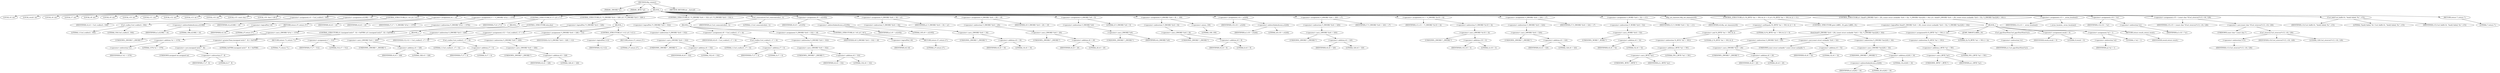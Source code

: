 digraph tftp_connect {  
"1000114" [label = "(METHOD,tftp_connect)" ]
"1000115" [label = "(PARAM,_DWORD *a1)" ]
"1000116" [label = "(PARAM,_BYTE *a2)" ]
"1000117" [label = "(BLOCK,,)" ]
"1000118" [label = "(LOCAL,v4: int)" ]
"1000119" [label = "(LOCAL,result: int)" ]
"1000120" [label = "(LOCAL,v6: int)" ]
"1000121" [label = "(LOCAL,v7: int)" ]
"1000122" [label = "(LOCAL,v8: int)" ]
"1000123" [label = "(LOCAL,v9: int)" ]
"1000124" [label = "(LOCAL,v10: int)" ]
"1000125" [label = "(LOCAL,v11: int)" ]
"1000126" [label = "(LOCAL,v12: int)" ]
"1000127" [label = "(LOCAL,v13: int *)" ]
"1000128" [label = "(LOCAL,v14: int)" ]
"1000129" [label = "(LOCAL,v15: const char *)" ]
"1000130" [label = "(LOCAL,v16: char [ 128 ])" ]
"1000131" [label = "(<operator>.assignment,v4 = Curl_ccalloc(1, 336))" ]
"1000132" [label = "(IDENTIFIER,v4,v4 = Curl_ccalloc(1, 336))" ]
"1000133" [label = "(Curl_ccalloc,Curl_ccalloc(1, 336))" ]
"1000134" [label = "(LITERAL,1,Curl_ccalloc(1, 336))" ]
"1000135" [label = "(LITERAL,336,Curl_ccalloc(1, 336))" ]
"1000136" [label = "(<operator>.assignment,a1[188] = v4)" ]
"1000137" [label = "(<operator>.indirectIndexAccess,a1[188])" ]
"1000138" [label = "(IDENTIFIER,a1,a1[188] = v4)" ]
"1000139" [label = "(LITERAL,188,a1[188] = v4)" ]
"1000140" [label = "(IDENTIFIER,v4,a1[188] = v4)" ]
"1000141" [label = "(CONTROL_STRUCTURE,if ( !v4 ),if ( !v4 ))" ]
"1000142" [label = "(<operator>.logicalNot,!v4)" ]
"1000143" [label = "(IDENTIFIER,v4,!v4)" ]
"1000144" [label = "(RETURN,return 27;,return 27;)" ]
"1000145" [label = "(LITERAL,27,return 27;)" ]
"1000146" [label = "(<operator>.assignment,v6 = v4)" ]
"1000147" [label = "(IDENTIFIER,v6,v6 = v4)" ]
"1000148" [label = "(IDENTIFIER,v4,v6 = v4)" ]
"1000149" [label = "(<operator>.assignment,v7 = *(_DWORD *)(*a1 + 1576))" ]
"1000150" [label = "(IDENTIFIER,v7,v7 = *(_DWORD *)(*a1 + 1576))" ]
"1000151" [label = "(<operator>.indirection,*(_DWORD *)(*a1 + 1576))" ]
"1000152" [label = "(<operator>.cast,(_DWORD *)(*a1 + 1576))" ]
"1000153" [label = "(UNKNOWN,_DWORD *,_DWORD *)" ]
"1000154" [label = "(<operator>.addition,*a1 + 1576)" ]
"1000155" [label = "(<operator>.indirection,*a1)" ]
"1000156" [label = "(IDENTIFIER,a1,*a1 + 1576)" ]
"1000157" [label = "(LITERAL,1576,*a1 + 1576)" ]
"1000158" [label = "(CONTROL_STRUCTURE,if ( v7 ),if ( v7 ))" ]
"1000159" [label = "(IDENTIFIER,v7,if ( v7 ))" ]
"1000160" [label = "(BLOCK,,)" ]
"1000161" [label = "(CONTROL_STRUCTURE,if ( (unsigned int)(v7 - 8) > 0xFFB0 ),if ( (unsigned int)(v7 - 8) > 0xFFB0 ))" ]
"1000162" [label = "(<operator>.greaterThan,(unsigned int)(v7 - 8) > 0xFFB0)" ]
"1000163" [label = "(<operator>.cast,(unsigned int)(v7 - 8))" ]
"1000164" [label = "(UNKNOWN,unsigned int,unsigned int)" ]
"1000165" [label = "(<operator>.subtraction,v7 - 8)" ]
"1000166" [label = "(IDENTIFIER,v7,v7 - 8)" ]
"1000167" [label = "(LITERAL,8,v7 - 8)" ]
"1000168" [label = "(LITERAL,0xFFB0,(unsigned int)(v7 - 8) > 0xFFB0)" ]
"1000169" [label = "(RETURN,return 71;,return 71;)" ]
"1000170" [label = "(LITERAL,71,return 71;)" ]
"1000171" [label = "(CONTROL_STRUCTURE,else,else)" ]
"1000172" [label = "(BLOCK,,)" ]
"1000173" [label = "(<operator>.assignment,v7 = 512)" ]
"1000174" [label = "(IDENTIFIER,v7,v7 = 512)" ]
"1000175" [label = "(LITERAL,512,v7 = 512)" ]
"1000176" [label = "(CONTROL_STRUCTURE,if ( !*(_DWORD *)(v4 + 328) ),if ( !*(_DWORD *)(v4 + 328) ))" ]
"1000177" [label = "(<operator>.logicalNot,!*(_DWORD *)(v4 + 328))" ]
"1000178" [label = "(<operator>.indirection,*(_DWORD *)(v4 + 328))" ]
"1000179" [label = "(<operator>.cast,(_DWORD *)(v4 + 328))" ]
"1000180" [label = "(UNKNOWN,_DWORD *,_DWORD *)" ]
"1000181" [label = "(<operator>.addition,v4 + 328)" ]
"1000182" [label = "(IDENTIFIER,v4,v4 + 328)" ]
"1000183" [label = "(LITERAL,328,v4 + 328)" ]
"1000184" [label = "(BLOCK,,)" ]
"1000185" [label = "(<operator>.assignment,v12 = Curl_ccalloc(1, v7 + 4))" ]
"1000186" [label = "(IDENTIFIER,v12,v12 = Curl_ccalloc(1, v7 + 4))" ]
"1000187" [label = "(Curl_ccalloc,Curl_ccalloc(1, v7 + 4))" ]
"1000188" [label = "(LITERAL,1,Curl_ccalloc(1, v7 + 4))" ]
"1000189" [label = "(<operator>.addition,v7 + 4)" ]
"1000190" [label = "(IDENTIFIER,v7,v7 + 4)" ]
"1000191" [label = "(LITERAL,4,v7 + 4)" ]
"1000192" [label = "(<operator>.assignment,*(_DWORD *)(v6 + 328) = v12)" ]
"1000193" [label = "(<operator>.indirection,*(_DWORD *)(v6 + 328))" ]
"1000194" [label = "(<operator>.cast,(_DWORD *)(v6 + 328))" ]
"1000195" [label = "(UNKNOWN,_DWORD *,_DWORD *)" ]
"1000196" [label = "(<operator>.addition,v6 + 328)" ]
"1000197" [label = "(IDENTIFIER,v6,v6 + 328)" ]
"1000198" [label = "(LITERAL,328,v6 + 328)" ]
"1000199" [label = "(IDENTIFIER,v12,*(_DWORD *)(v6 + 328) = v12)" ]
"1000200" [label = "(CONTROL_STRUCTURE,if ( !v12 ),if ( !v12 ))" ]
"1000201" [label = "(<operator>.logicalNot,!v12)" ]
"1000202" [label = "(IDENTIFIER,v12,!v12)" ]
"1000203" [label = "(RETURN,return 27;,return 27;)" ]
"1000204" [label = "(LITERAL,27,return 27;)" ]
"1000205" [label = "(CONTROL_STRUCTURE,if ( !*(_DWORD *)(v6 + 332) ),if ( !*(_DWORD *)(v6 + 332) ))" ]
"1000206" [label = "(<operator>.logicalNot,!*(_DWORD *)(v6 + 332))" ]
"1000207" [label = "(<operator>.indirection,*(_DWORD *)(v6 + 332))" ]
"1000208" [label = "(<operator>.cast,(_DWORD *)(v6 + 332))" ]
"1000209" [label = "(UNKNOWN,_DWORD *,_DWORD *)" ]
"1000210" [label = "(<operator>.addition,v6 + 332)" ]
"1000211" [label = "(IDENTIFIER,v6,v6 + 332)" ]
"1000212" [label = "(LITERAL,332,v6 + 332)" ]
"1000213" [label = "(BLOCK,,)" ]
"1000214" [label = "(<operator>.assignment,v8 = Curl_ccalloc(1, v7 + 4))" ]
"1000215" [label = "(IDENTIFIER,v8,v8 = Curl_ccalloc(1, v7 + 4))" ]
"1000216" [label = "(Curl_ccalloc,Curl_ccalloc(1, v7 + 4))" ]
"1000217" [label = "(LITERAL,1,Curl_ccalloc(1, v7 + 4))" ]
"1000218" [label = "(<operator>.addition,v7 + 4)" ]
"1000219" [label = "(IDENTIFIER,v7,v7 + 4)" ]
"1000220" [label = "(LITERAL,4,v7 + 4)" ]
"1000221" [label = "(<operator>.assignment,*(_DWORD *)(v6 + 332) = v8)" ]
"1000222" [label = "(<operator>.indirection,*(_DWORD *)(v6 + 332))" ]
"1000223" [label = "(<operator>.cast,(_DWORD *)(v6 + 332))" ]
"1000224" [label = "(UNKNOWN,_DWORD *,_DWORD *)" ]
"1000225" [label = "(<operator>.addition,v6 + 332)" ]
"1000226" [label = "(IDENTIFIER,v6,v6 + 332)" ]
"1000227" [label = "(LITERAL,332,v6 + 332)" ]
"1000228" [label = "(IDENTIFIER,v8,*(_DWORD *)(v6 + 332) = v8)" ]
"1000229" [label = "(CONTROL_STRUCTURE,if ( !v8 ),if ( !v8 ))" ]
"1000230" [label = "(<operator>.logicalNot,!v8)" ]
"1000231" [label = "(IDENTIFIER,v8,!v8)" ]
"1000232" [label = "(RETURN,return 27;,return 27;)" ]
"1000233" [label = "(LITERAL,27,return 27;)" ]
"1000234" [label = "(Curl_conncontrol,Curl_conncontrol(a1, 1))" ]
"1000235" [label = "(IDENTIFIER,a1,Curl_conncontrol(a1, 1))" ]
"1000236" [label = "(LITERAL,1,Curl_conncontrol(a1, 1))" ]
"1000237" [label = "(<operator>.assignment,v9 = a1[105])" ]
"1000238" [label = "(IDENTIFIER,v9,v9 = a1[105])" ]
"1000239" [label = "(<operator>.indirectIndexAccess,a1[105])" ]
"1000240" [label = "(IDENTIFIER,a1,v9 = a1[105])" ]
"1000241" [label = "(LITERAL,105,v9 = a1[105])" ]
"1000242" [label = "(<operator>.assignment,*(_DWORD *)(v6 + 16) = a1)" ]
"1000243" [label = "(<operator>.indirection,*(_DWORD *)(v6 + 16))" ]
"1000244" [label = "(<operator>.cast,(_DWORD *)(v6 + 16))" ]
"1000245" [label = "(UNKNOWN,_DWORD *,_DWORD *)" ]
"1000246" [label = "(<operator>.addition,v6 + 16)" ]
"1000247" [label = "(IDENTIFIER,v6,v6 + 16)" ]
"1000248" [label = "(LITERAL,16,v6 + 16)" ]
"1000249" [label = "(IDENTIFIER,a1,*(_DWORD *)(v6 + 16) = a1)" ]
"1000250" [label = "(<operator>.assignment,*(_DWORD *)(v6 + 20) = v9)" ]
"1000251" [label = "(<operator>.indirection,*(_DWORD *)(v6 + 20))" ]
"1000252" [label = "(<operator>.cast,(_DWORD *)(v6 + 20))" ]
"1000253" [label = "(UNKNOWN,_DWORD *,_DWORD *)" ]
"1000254" [label = "(<operator>.addition,v6 + 20)" ]
"1000255" [label = "(IDENTIFIER,v6,v6 + 20)" ]
"1000256" [label = "(LITERAL,20,v6 + 20)" ]
"1000257" [label = "(IDENTIFIER,v9,*(_DWORD *)(v6 + 20) = v9)" ]
"1000258" [label = "(<operator>.assignment,*(_DWORD *)v6 = 0)" ]
"1000259" [label = "(<operator>.indirection,*(_DWORD *)v6)" ]
"1000260" [label = "(<operator>.cast,(_DWORD *)v6)" ]
"1000261" [label = "(UNKNOWN,_DWORD *,_DWORD *)" ]
"1000262" [label = "(IDENTIFIER,v6,(_DWORD *)v6)" ]
"1000263" [label = "(LITERAL,0,*(_DWORD *)v6 = 0)" ]
"1000264" [label = "(<operator>.assignment,*(_DWORD *)(v6 + 8) = -100)" ]
"1000265" [label = "(<operator>.indirection,*(_DWORD *)(v6 + 8))" ]
"1000266" [label = "(<operator>.cast,(_DWORD *)(v6 + 8))" ]
"1000267" [label = "(UNKNOWN,_DWORD *,_DWORD *)" ]
"1000268" [label = "(<operator>.addition,v6 + 8)" ]
"1000269" [label = "(IDENTIFIER,v6,v6 + 8)" ]
"1000270" [label = "(LITERAL,8,v6 + 8)" ]
"1000271" [label = "(<operator>.minus,-100)" ]
"1000272" [label = "(LITERAL,100,-100)" ]
"1000273" [label = "(<operator>.assignment,v10 = a1[20])" ]
"1000274" [label = "(IDENTIFIER,v10,v10 = a1[20])" ]
"1000275" [label = "(<operator>.indirectIndexAccess,a1[20])" ]
"1000276" [label = "(IDENTIFIER,a1,v10 = a1[20])" ]
"1000277" [label = "(LITERAL,20,v10 = a1[20])" ]
"1000278" [label = "(<operator>.assignment,*(_DWORD *)(v6 + 320) = v7)" ]
"1000279" [label = "(<operator>.indirection,*(_DWORD *)(v6 + 320))" ]
"1000280" [label = "(<operator>.cast,(_DWORD *)(v6 + 320))" ]
"1000281" [label = "(UNKNOWN,_DWORD *,_DWORD *)" ]
"1000282" [label = "(<operator>.addition,v6 + 320)" ]
"1000283" [label = "(IDENTIFIER,v6,v6 + 320)" ]
"1000284" [label = "(LITERAL,320,v6 + 320)" ]
"1000285" [label = "(IDENTIFIER,v7,*(_DWORD *)(v6 + 320) = v7)" ]
"1000286" [label = "(<operator>.assignment,v11 = *(_DWORD *)(v10 + 4))" ]
"1000287" [label = "(IDENTIFIER,v11,v11 = *(_DWORD *)(v10 + 4))" ]
"1000288" [label = "(<operator>.indirection,*(_DWORD *)(v10 + 4))" ]
"1000289" [label = "(<operator>.cast,(_DWORD *)(v10 + 4))" ]
"1000290" [label = "(UNKNOWN,_DWORD *,_DWORD *)" ]
"1000291" [label = "(<operator>.addition,v10 + 4)" ]
"1000292" [label = "(IDENTIFIER,v10,v10 + 4)" ]
"1000293" [label = "(LITERAL,4,v10 + 4)" ]
"1000294" [label = "(<operator>.assignment,*(_DWORD *)(v6 + 324) = v7)" ]
"1000295" [label = "(<operator>.indirection,*(_DWORD *)(v6 + 324))" ]
"1000296" [label = "(<operator>.cast,(_DWORD *)(v6 + 324))" ]
"1000297" [label = "(UNKNOWN,_DWORD *,_DWORD *)" ]
"1000298" [label = "(<operator>.addition,v6 + 324)" ]
"1000299" [label = "(IDENTIFIER,v6,v6 + 324)" ]
"1000300" [label = "(LITERAL,324,v6 + 324)" ]
"1000301" [label = "(IDENTIFIER,v7,*(_DWORD *)(v6 + 324) = v7)" ]
"1000302" [label = "(<operator>.assignment,*(_WORD *)(v6 + 52) = v11)" ]
"1000303" [label = "(<operator>.indirection,*(_WORD *)(v6 + 52))" ]
"1000304" [label = "(<operator>.cast,(_WORD *)(v6 + 52))" ]
"1000305" [label = "(UNKNOWN,_WORD *,_WORD *)" ]
"1000306" [label = "(<operator>.addition,v6 + 52)" ]
"1000307" [label = "(IDENTIFIER,v6,v6 + 52)" ]
"1000308" [label = "(LITERAL,52,v6 + 52)" ]
"1000309" [label = "(IDENTIFIER,v11,*(_WORD *)(v6 + 52) = v11)" ]
"1000310" [label = "(tftp_set_timeouts,tftp_set_timeouts(v6))" ]
"1000311" [label = "(IDENTIFIER,v6,tftp_set_timeouts(v6))" ]
"1000312" [label = "(CONTROL_STRUCTURE,if ( (*((_BYTE *)a1 + 591) & 2) != 0 ),if ( (*((_BYTE *)a1 + 591) & 2) != 0 ))" ]
"1000313" [label = "(<operator>.notEquals,(*((_BYTE *)a1 + 591) & 2) != 0)" ]
"1000314" [label = "(<operator>.and,*((_BYTE *)a1 + 591) & 2)" ]
"1000315" [label = "(<operator>.indirection,*((_BYTE *)a1 + 591))" ]
"1000316" [label = "(<operator>.addition,(_BYTE *)a1 + 591)" ]
"1000317" [label = "(<operator>.cast,(_BYTE *)a1)" ]
"1000318" [label = "(UNKNOWN,_BYTE *,_BYTE *)" ]
"1000319" [label = "(IDENTIFIER,a1,(_BYTE *)a1)" ]
"1000320" [label = "(LITERAL,591,(_BYTE *)a1 + 591)" ]
"1000321" [label = "(LITERAL,2,*((_BYTE *)a1 + 591) & 2)" ]
"1000322" [label = "(LITERAL,0,(*((_BYTE *)a1 + 591) & 2) != 0)" ]
"1000323" [label = "(CONTROL_STRUCTURE,goto LABEL_10;,goto LABEL_10;)" ]
"1000324" [label = "(CONTROL_STRUCTURE,if ( !bind(*(_DWORD *)(v6 + 20), (const struct sockaddr *)(v6 + 52), *(_DWORD *)(a1[20] + 16)) ),if ( !bind(*(_DWORD *)(v6 + 20), (const struct sockaddr *)(v6 + 52), *(_DWORD *)(a1[20] + 16)) ))" ]
"1000325" [label = "(<operator>.logicalNot,!bind(*(_DWORD *)(v6 + 20), (const struct sockaddr *)(v6 + 52), *(_DWORD *)(a1[20] + 16)))" ]
"1000326" [label = "(bind,bind(*(_DWORD *)(v6 + 20), (const struct sockaddr *)(v6 + 52), *(_DWORD *)(a1[20] + 16)))" ]
"1000327" [label = "(<operator>.indirection,*(_DWORD *)(v6 + 20))" ]
"1000328" [label = "(<operator>.cast,(_DWORD *)(v6 + 20))" ]
"1000329" [label = "(UNKNOWN,_DWORD *,_DWORD *)" ]
"1000330" [label = "(<operator>.addition,v6 + 20)" ]
"1000331" [label = "(IDENTIFIER,v6,v6 + 20)" ]
"1000332" [label = "(LITERAL,20,v6 + 20)" ]
"1000333" [label = "(<operator>.cast,(const struct sockaddr *)(v6 + 52))" ]
"1000334" [label = "(UNKNOWN,const struct sockaddr *,const struct sockaddr *)" ]
"1000335" [label = "(<operator>.addition,v6 + 52)" ]
"1000336" [label = "(IDENTIFIER,v6,v6 + 52)" ]
"1000337" [label = "(LITERAL,52,v6 + 52)" ]
"1000338" [label = "(<operator>.indirection,*(_DWORD *)(a1[20] + 16))" ]
"1000339" [label = "(<operator>.cast,(_DWORD *)(a1[20] + 16))" ]
"1000340" [label = "(UNKNOWN,_DWORD *,_DWORD *)" ]
"1000341" [label = "(<operator>.addition,a1[20] + 16)" ]
"1000342" [label = "(<operator>.indirectIndexAccess,a1[20])" ]
"1000343" [label = "(IDENTIFIER,a1,a1[20] + 16)" ]
"1000344" [label = "(LITERAL,20,a1[20] + 16)" ]
"1000345" [label = "(LITERAL,16,a1[20] + 16)" ]
"1000346" [label = "(BLOCK,,)" ]
"1000347" [label = "(<operators>.assignmentOr,*((_BYTE *)a1 + 591) |= 2u)" ]
"1000348" [label = "(<operator>.indirection,*((_BYTE *)a1 + 591))" ]
"1000349" [label = "(<operator>.addition,(_BYTE *)a1 + 591)" ]
"1000350" [label = "(<operator>.cast,(_BYTE *)a1)" ]
"1000351" [label = "(UNKNOWN,_BYTE *,_BYTE *)" ]
"1000352" [label = "(IDENTIFIER,a1,(_BYTE *)a1)" ]
"1000353" [label = "(LITERAL,591,(_BYTE *)a1 + 591)" ]
"1000354" [label = "(LITERAL,2u,*((_BYTE *)a1 + 591) |= 2u)" ]
"1000355" [label = "(JUMP_TARGET,LABEL_10)" ]
"1000356" [label = "(Curl_pgrsStartNow,Curl_pgrsStartNow(*a1))" ]
"1000357" [label = "(<operator>.indirection,*a1)" ]
"1000358" [label = "(IDENTIFIER,a1,Curl_pgrsStartNow(*a1))" ]
"1000359" [label = "(<operator>.assignment,result = 0)" ]
"1000360" [label = "(IDENTIFIER,result,result = 0)" ]
"1000361" [label = "(LITERAL,0,result = 0)" ]
"1000362" [label = "(<operator>.assignment,*a2 = 1)" ]
"1000363" [label = "(<operator>.indirection,*a2)" ]
"1000364" [label = "(IDENTIFIER,a2,*a2 = 1)" ]
"1000365" [label = "(LITERAL,1,*a2 = 1)" ]
"1000366" [label = "(RETURN,return result;,return result;)" ]
"1000367" [label = "(IDENTIFIER,result,return result;)" ]
"1000368" [label = "(<operator>.assignment,v13 = _errno_location())" ]
"1000369" [label = "(IDENTIFIER,v13,v13 = _errno_location())" ]
"1000370" [label = "(_errno_location,_errno_location())" ]
"1000371" [label = "(<operator>.assignment,v14 = *a1)" ]
"1000372" [label = "(IDENTIFIER,v14,v14 = *a1)" ]
"1000373" [label = "(<operator>.indirection,*a1)" ]
"1000374" [label = "(IDENTIFIER,a1,v14 = *a1)" ]
"1000375" [label = "(<operator>.assignment,v15 = (const char *)Curl_strerror(*v13, v16, 128))" ]
"1000376" [label = "(IDENTIFIER,v15,v15 = (const char *)Curl_strerror(*v13, v16, 128))" ]
"1000377" [label = "(<operator>.cast,(const char *)Curl_strerror(*v13, v16, 128))" ]
"1000378" [label = "(UNKNOWN,const char *,const char *)" ]
"1000379" [label = "(Curl_strerror,Curl_strerror(*v13, v16, 128))" ]
"1000380" [label = "(<operator>.indirection,*v13)" ]
"1000381" [label = "(IDENTIFIER,v13,Curl_strerror(*v13, v16, 128))" ]
"1000382" [label = "(IDENTIFIER,v16,Curl_strerror(*v13, v16, 128))" ]
"1000383" [label = "(LITERAL,128,Curl_strerror(*v13, v16, 128))" ]
"1000384" [label = "(Curl_failf,Curl_failf(v14, \"bind() failed; %s\", v15))" ]
"1000385" [label = "(IDENTIFIER,v14,Curl_failf(v14, \"bind() failed; %s\", v15))" ]
"1000386" [label = "(LITERAL,\"bind() failed; %s\",Curl_failf(v14, \"bind() failed; %s\", v15))" ]
"1000387" [label = "(IDENTIFIER,v15,Curl_failf(v14, \"bind() failed; %s\", v15))" ]
"1000388" [label = "(RETURN,return 7;,return 7;)" ]
"1000389" [label = "(LITERAL,7,return 7;)" ]
"1000390" [label = "(METHOD_RETURN,int __fastcall)" ]
  "1000114" -> "1000115" 
  "1000114" -> "1000116" 
  "1000114" -> "1000117" 
  "1000114" -> "1000390" 
  "1000117" -> "1000118" 
  "1000117" -> "1000119" 
  "1000117" -> "1000120" 
  "1000117" -> "1000121" 
  "1000117" -> "1000122" 
  "1000117" -> "1000123" 
  "1000117" -> "1000124" 
  "1000117" -> "1000125" 
  "1000117" -> "1000126" 
  "1000117" -> "1000127" 
  "1000117" -> "1000128" 
  "1000117" -> "1000129" 
  "1000117" -> "1000130" 
  "1000117" -> "1000131" 
  "1000117" -> "1000136" 
  "1000117" -> "1000141" 
  "1000117" -> "1000146" 
  "1000117" -> "1000149" 
  "1000117" -> "1000158" 
  "1000117" -> "1000176" 
  "1000117" -> "1000205" 
  "1000117" -> "1000234" 
  "1000117" -> "1000237" 
  "1000117" -> "1000242" 
  "1000117" -> "1000250" 
  "1000117" -> "1000258" 
  "1000117" -> "1000264" 
  "1000117" -> "1000273" 
  "1000117" -> "1000278" 
  "1000117" -> "1000286" 
  "1000117" -> "1000294" 
  "1000117" -> "1000302" 
  "1000117" -> "1000310" 
  "1000117" -> "1000312" 
  "1000117" -> "1000324" 
  "1000117" -> "1000368" 
  "1000117" -> "1000371" 
  "1000117" -> "1000375" 
  "1000117" -> "1000384" 
  "1000117" -> "1000388" 
  "1000131" -> "1000132" 
  "1000131" -> "1000133" 
  "1000133" -> "1000134" 
  "1000133" -> "1000135" 
  "1000136" -> "1000137" 
  "1000136" -> "1000140" 
  "1000137" -> "1000138" 
  "1000137" -> "1000139" 
  "1000141" -> "1000142" 
  "1000141" -> "1000144" 
  "1000142" -> "1000143" 
  "1000144" -> "1000145" 
  "1000146" -> "1000147" 
  "1000146" -> "1000148" 
  "1000149" -> "1000150" 
  "1000149" -> "1000151" 
  "1000151" -> "1000152" 
  "1000152" -> "1000153" 
  "1000152" -> "1000154" 
  "1000154" -> "1000155" 
  "1000154" -> "1000157" 
  "1000155" -> "1000156" 
  "1000158" -> "1000159" 
  "1000158" -> "1000160" 
  "1000158" -> "1000171" 
  "1000160" -> "1000161" 
  "1000161" -> "1000162" 
  "1000161" -> "1000169" 
  "1000162" -> "1000163" 
  "1000162" -> "1000168" 
  "1000163" -> "1000164" 
  "1000163" -> "1000165" 
  "1000165" -> "1000166" 
  "1000165" -> "1000167" 
  "1000169" -> "1000170" 
  "1000171" -> "1000172" 
  "1000172" -> "1000173" 
  "1000173" -> "1000174" 
  "1000173" -> "1000175" 
  "1000176" -> "1000177" 
  "1000176" -> "1000184" 
  "1000177" -> "1000178" 
  "1000178" -> "1000179" 
  "1000179" -> "1000180" 
  "1000179" -> "1000181" 
  "1000181" -> "1000182" 
  "1000181" -> "1000183" 
  "1000184" -> "1000185" 
  "1000184" -> "1000192" 
  "1000184" -> "1000200" 
  "1000185" -> "1000186" 
  "1000185" -> "1000187" 
  "1000187" -> "1000188" 
  "1000187" -> "1000189" 
  "1000189" -> "1000190" 
  "1000189" -> "1000191" 
  "1000192" -> "1000193" 
  "1000192" -> "1000199" 
  "1000193" -> "1000194" 
  "1000194" -> "1000195" 
  "1000194" -> "1000196" 
  "1000196" -> "1000197" 
  "1000196" -> "1000198" 
  "1000200" -> "1000201" 
  "1000200" -> "1000203" 
  "1000201" -> "1000202" 
  "1000203" -> "1000204" 
  "1000205" -> "1000206" 
  "1000205" -> "1000213" 
  "1000206" -> "1000207" 
  "1000207" -> "1000208" 
  "1000208" -> "1000209" 
  "1000208" -> "1000210" 
  "1000210" -> "1000211" 
  "1000210" -> "1000212" 
  "1000213" -> "1000214" 
  "1000213" -> "1000221" 
  "1000213" -> "1000229" 
  "1000214" -> "1000215" 
  "1000214" -> "1000216" 
  "1000216" -> "1000217" 
  "1000216" -> "1000218" 
  "1000218" -> "1000219" 
  "1000218" -> "1000220" 
  "1000221" -> "1000222" 
  "1000221" -> "1000228" 
  "1000222" -> "1000223" 
  "1000223" -> "1000224" 
  "1000223" -> "1000225" 
  "1000225" -> "1000226" 
  "1000225" -> "1000227" 
  "1000229" -> "1000230" 
  "1000229" -> "1000232" 
  "1000230" -> "1000231" 
  "1000232" -> "1000233" 
  "1000234" -> "1000235" 
  "1000234" -> "1000236" 
  "1000237" -> "1000238" 
  "1000237" -> "1000239" 
  "1000239" -> "1000240" 
  "1000239" -> "1000241" 
  "1000242" -> "1000243" 
  "1000242" -> "1000249" 
  "1000243" -> "1000244" 
  "1000244" -> "1000245" 
  "1000244" -> "1000246" 
  "1000246" -> "1000247" 
  "1000246" -> "1000248" 
  "1000250" -> "1000251" 
  "1000250" -> "1000257" 
  "1000251" -> "1000252" 
  "1000252" -> "1000253" 
  "1000252" -> "1000254" 
  "1000254" -> "1000255" 
  "1000254" -> "1000256" 
  "1000258" -> "1000259" 
  "1000258" -> "1000263" 
  "1000259" -> "1000260" 
  "1000260" -> "1000261" 
  "1000260" -> "1000262" 
  "1000264" -> "1000265" 
  "1000264" -> "1000271" 
  "1000265" -> "1000266" 
  "1000266" -> "1000267" 
  "1000266" -> "1000268" 
  "1000268" -> "1000269" 
  "1000268" -> "1000270" 
  "1000271" -> "1000272" 
  "1000273" -> "1000274" 
  "1000273" -> "1000275" 
  "1000275" -> "1000276" 
  "1000275" -> "1000277" 
  "1000278" -> "1000279" 
  "1000278" -> "1000285" 
  "1000279" -> "1000280" 
  "1000280" -> "1000281" 
  "1000280" -> "1000282" 
  "1000282" -> "1000283" 
  "1000282" -> "1000284" 
  "1000286" -> "1000287" 
  "1000286" -> "1000288" 
  "1000288" -> "1000289" 
  "1000289" -> "1000290" 
  "1000289" -> "1000291" 
  "1000291" -> "1000292" 
  "1000291" -> "1000293" 
  "1000294" -> "1000295" 
  "1000294" -> "1000301" 
  "1000295" -> "1000296" 
  "1000296" -> "1000297" 
  "1000296" -> "1000298" 
  "1000298" -> "1000299" 
  "1000298" -> "1000300" 
  "1000302" -> "1000303" 
  "1000302" -> "1000309" 
  "1000303" -> "1000304" 
  "1000304" -> "1000305" 
  "1000304" -> "1000306" 
  "1000306" -> "1000307" 
  "1000306" -> "1000308" 
  "1000310" -> "1000311" 
  "1000312" -> "1000313" 
  "1000312" -> "1000323" 
  "1000313" -> "1000314" 
  "1000313" -> "1000322" 
  "1000314" -> "1000315" 
  "1000314" -> "1000321" 
  "1000315" -> "1000316" 
  "1000316" -> "1000317" 
  "1000316" -> "1000320" 
  "1000317" -> "1000318" 
  "1000317" -> "1000319" 
  "1000324" -> "1000325" 
  "1000324" -> "1000346" 
  "1000325" -> "1000326" 
  "1000326" -> "1000327" 
  "1000326" -> "1000333" 
  "1000326" -> "1000338" 
  "1000327" -> "1000328" 
  "1000328" -> "1000329" 
  "1000328" -> "1000330" 
  "1000330" -> "1000331" 
  "1000330" -> "1000332" 
  "1000333" -> "1000334" 
  "1000333" -> "1000335" 
  "1000335" -> "1000336" 
  "1000335" -> "1000337" 
  "1000338" -> "1000339" 
  "1000339" -> "1000340" 
  "1000339" -> "1000341" 
  "1000341" -> "1000342" 
  "1000341" -> "1000345" 
  "1000342" -> "1000343" 
  "1000342" -> "1000344" 
  "1000346" -> "1000347" 
  "1000346" -> "1000355" 
  "1000346" -> "1000356" 
  "1000346" -> "1000359" 
  "1000346" -> "1000362" 
  "1000346" -> "1000366" 
  "1000347" -> "1000348" 
  "1000347" -> "1000354" 
  "1000348" -> "1000349" 
  "1000349" -> "1000350" 
  "1000349" -> "1000353" 
  "1000350" -> "1000351" 
  "1000350" -> "1000352" 
  "1000356" -> "1000357" 
  "1000357" -> "1000358" 
  "1000359" -> "1000360" 
  "1000359" -> "1000361" 
  "1000362" -> "1000363" 
  "1000362" -> "1000365" 
  "1000363" -> "1000364" 
  "1000366" -> "1000367" 
  "1000368" -> "1000369" 
  "1000368" -> "1000370" 
  "1000371" -> "1000372" 
  "1000371" -> "1000373" 
  "1000373" -> "1000374" 
  "1000375" -> "1000376" 
  "1000375" -> "1000377" 
  "1000377" -> "1000378" 
  "1000377" -> "1000379" 
  "1000379" -> "1000380" 
  "1000379" -> "1000382" 
  "1000379" -> "1000383" 
  "1000380" -> "1000381" 
  "1000384" -> "1000385" 
  "1000384" -> "1000386" 
  "1000384" -> "1000387" 
  "1000388" -> "1000389" 
}

